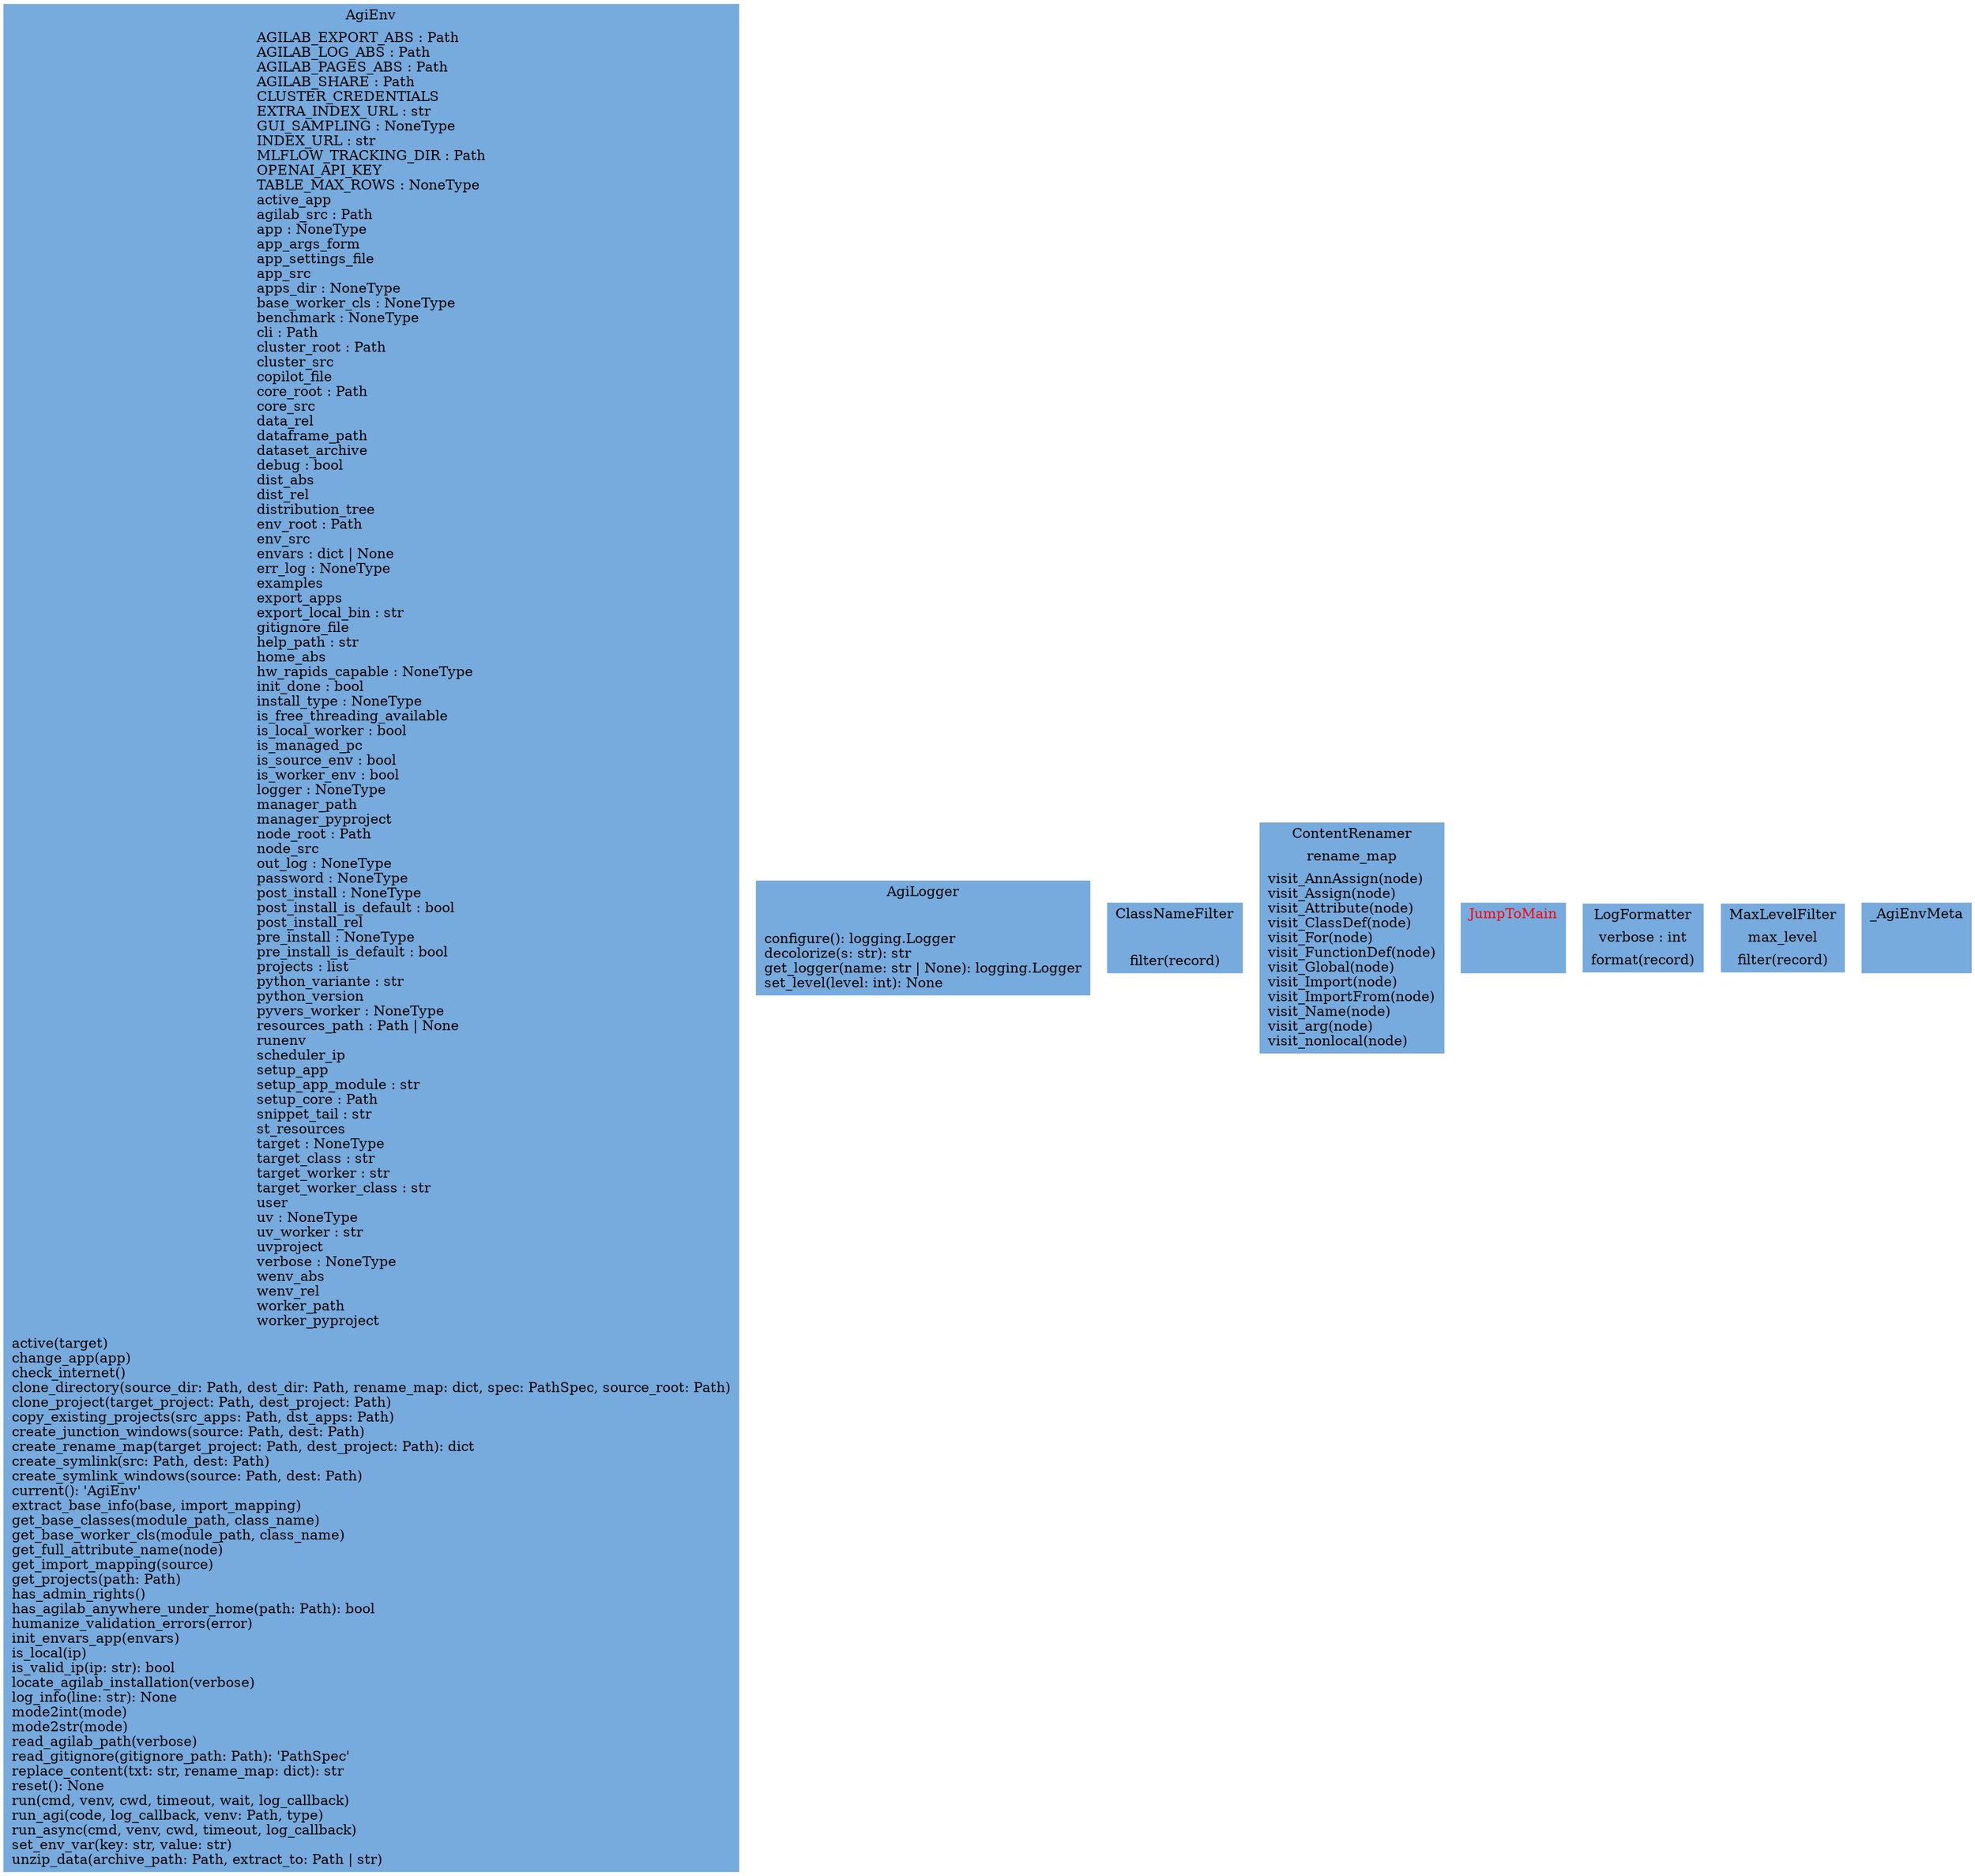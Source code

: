 digraph "classes_agi_env" {
rankdir=BT
charset="utf-8"
"agilab.core.agi-env.src.agi_env.agi_env.AgiEnv" [color="#77AADD", fontcolor="black", label=<{AgiEnv|AGILAB_EXPORT_ABS : Path<br ALIGN="LEFT"/>AGILAB_LOG_ABS : Path<br ALIGN="LEFT"/>AGILAB_PAGES_ABS : Path<br ALIGN="LEFT"/>AGILAB_SHARE : Path<br ALIGN="LEFT"/>CLUSTER_CREDENTIALS<br ALIGN="LEFT"/>EXTRA_INDEX_URL : str<br ALIGN="LEFT"/>GUI_SAMPLING : NoneType<br ALIGN="LEFT"/>INDEX_URL : str<br ALIGN="LEFT"/>MLFLOW_TRACKING_DIR : Path<br ALIGN="LEFT"/>OPENAI_API_KEY<br ALIGN="LEFT"/>TABLE_MAX_ROWS : NoneType<br ALIGN="LEFT"/>active_app<br ALIGN="LEFT"/>agilab_src : Path<br ALIGN="LEFT"/>app : NoneType<br ALIGN="LEFT"/>app_args_form<br ALIGN="LEFT"/>app_settings_file<br ALIGN="LEFT"/>app_src<br ALIGN="LEFT"/>apps_dir : NoneType<br ALIGN="LEFT"/>base_worker_cls : NoneType<br ALIGN="LEFT"/>benchmark : NoneType<br ALIGN="LEFT"/>cli : Path<br ALIGN="LEFT"/>cluster_root : Path<br ALIGN="LEFT"/>cluster_src<br ALIGN="LEFT"/>copilot_file<br ALIGN="LEFT"/>core_root : Path<br ALIGN="LEFT"/>core_src<br ALIGN="LEFT"/>data_rel<br ALIGN="LEFT"/>dataframe_path<br ALIGN="LEFT"/>dataset_archive<br ALIGN="LEFT"/>debug : bool<br ALIGN="LEFT"/>dist_abs<br ALIGN="LEFT"/>dist_rel<br ALIGN="LEFT"/>distribution_tree<br ALIGN="LEFT"/>env_root : Path<br ALIGN="LEFT"/>env_src<br ALIGN="LEFT"/>envars : dict \| None<br ALIGN="LEFT"/>err_log : NoneType<br ALIGN="LEFT"/>examples<br ALIGN="LEFT"/>export_apps<br ALIGN="LEFT"/>export_local_bin : str<br ALIGN="LEFT"/>gitignore_file<br ALIGN="LEFT"/>help_path : str<br ALIGN="LEFT"/>home_abs<br ALIGN="LEFT"/>hw_rapids_capable : NoneType<br ALIGN="LEFT"/>init_done : bool<br ALIGN="LEFT"/>install_type : NoneType<br ALIGN="LEFT"/>is_free_threading_available<br ALIGN="LEFT"/>is_local_worker : bool<br ALIGN="LEFT"/>is_managed_pc<br ALIGN="LEFT"/>is_source_env : bool<br ALIGN="LEFT"/>is_worker_env : bool<br ALIGN="LEFT"/>logger : NoneType<br ALIGN="LEFT"/>manager_path<br ALIGN="LEFT"/>manager_pyproject<br ALIGN="LEFT"/>node_root : Path<br ALIGN="LEFT"/>node_src<br ALIGN="LEFT"/>out_log : NoneType<br ALIGN="LEFT"/>password : NoneType<br ALIGN="LEFT"/>post_install : NoneType<br ALIGN="LEFT"/>post_install_is_default : bool<br ALIGN="LEFT"/>post_install_rel<br ALIGN="LEFT"/>pre_install : NoneType<br ALIGN="LEFT"/>pre_install_is_default : bool<br ALIGN="LEFT"/>projects : list<br ALIGN="LEFT"/>python_variante : str<br ALIGN="LEFT"/>python_version<br ALIGN="LEFT"/>pyvers_worker : NoneType<br ALIGN="LEFT"/>resources_path : Path \| None<br ALIGN="LEFT"/>runenv<br ALIGN="LEFT"/>scheduler_ip<br ALIGN="LEFT"/>setup_app<br ALIGN="LEFT"/>setup_app_module : str<br ALIGN="LEFT"/>setup_core : Path<br ALIGN="LEFT"/>snippet_tail : str<br ALIGN="LEFT"/>st_resources<br ALIGN="LEFT"/>target : NoneType<br ALIGN="LEFT"/>target_class : str<br ALIGN="LEFT"/>target_worker : str<br ALIGN="LEFT"/>target_worker_class : str<br ALIGN="LEFT"/>user<br ALIGN="LEFT"/>uv : NoneType<br ALIGN="LEFT"/>uv_worker : str<br ALIGN="LEFT"/>uvproject<br ALIGN="LEFT"/>verbose : NoneType<br ALIGN="LEFT"/>wenv_abs<br ALIGN="LEFT"/>wenv_rel<br ALIGN="LEFT"/>worker_path<br ALIGN="LEFT"/>worker_pyproject<br ALIGN="LEFT"/>|active(target)<br ALIGN="LEFT"/>change_app(app)<br ALIGN="LEFT"/>check_internet()<br ALIGN="LEFT"/>clone_directory(source_dir: Path, dest_dir: Path, rename_map: dict, spec: PathSpec, source_root: Path)<br ALIGN="LEFT"/>clone_project(target_project: Path, dest_project: Path)<br ALIGN="LEFT"/>copy_existing_projects(src_apps: Path, dst_apps: Path)<br ALIGN="LEFT"/>create_junction_windows(source: Path, dest: Path)<br ALIGN="LEFT"/>create_rename_map(target_project: Path, dest_project: Path): dict<br ALIGN="LEFT"/>create_symlink(src: Path, dest: Path)<br ALIGN="LEFT"/>create_symlink_windows(source: Path, dest: Path)<br ALIGN="LEFT"/>current(): 'AgiEnv'<br ALIGN="LEFT"/>extract_base_info(base, import_mapping)<br ALIGN="LEFT"/>get_base_classes(module_path, class_name)<br ALIGN="LEFT"/>get_base_worker_cls(module_path, class_name)<br ALIGN="LEFT"/>get_full_attribute_name(node)<br ALIGN="LEFT"/>get_import_mapping(source)<br ALIGN="LEFT"/>get_projects(path: Path)<br ALIGN="LEFT"/>has_admin_rights()<br ALIGN="LEFT"/>has_agilab_anywhere_under_home(path: Path): bool<br ALIGN="LEFT"/>humanize_validation_errors(error)<br ALIGN="LEFT"/>init_envars_app(envars)<br ALIGN="LEFT"/>is_local(ip)<br ALIGN="LEFT"/>is_valid_ip(ip: str): bool<br ALIGN="LEFT"/>locate_agilab_installation(verbose)<br ALIGN="LEFT"/>log_info(line: str): None<br ALIGN="LEFT"/>mode2int(mode)<br ALIGN="LEFT"/>mode2str(mode)<br ALIGN="LEFT"/>read_agilab_path(verbose)<br ALIGN="LEFT"/>read_gitignore(gitignore_path: Path): 'PathSpec'<br ALIGN="LEFT"/>replace_content(txt: str, rename_map: dict): str<br ALIGN="LEFT"/>reset(): None<br ALIGN="LEFT"/>run(cmd, venv, cwd, timeout, wait, log_callback)<br ALIGN="LEFT"/>run_agi(code, log_callback, venv: Path, type)<br ALIGN="LEFT"/>run_async(cmd, venv, cwd, timeout, log_callback)<br ALIGN="LEFT"/>set_env_var(key: str, value: str)<br ALIGN="LEFT"/>unzip_data(archive_path: Path, extract_to: Path \| str)<br ALIGN="LEFT"/>}>, shape="record", style="filled"];
"agilab.core.agi-env.src.agi_env.agi_logger.AgiLogger" [color="#77AADD", fontcolor="black", label=<{AgiLogger|<br ALIGN="LEFT"/>|configure(): logging.Logger<br ALIGN="LEFT"/>decolorize(s: str): str<br ALIGN="LEFT"/>get_logger(name: str \| None): logging.Logger<br ALIGN="LEFT"/>set_level(level: int): None<br ALIGN="LEFT"/>}>, shape="record", style="filled"];
"agilab.core.agi-env.src.agi_env.agi_logger.ClassNameFilter" [color="#77AADD", fontcolor="black", label=<{ClassNameFilter|<br ALIGN="LEFT"/>|filter(record)<br ALIGN="LEFT"/>}>, shape="record", style="filled"];
"agilab.core.agi-env.src.agi_env.agi_env.ContentRenamer" [color="#77AADD", fontcolor="black", label=<{ContentRenamer|rename_map<br ALIGN="LEFT"/>|visit_AnnAssign(node)<br ALIGN="LEFT"/>visit_Assign(node)<br ALIGN="LEFT"/>visit_Attribute(node)<br ALIGN="LEFT"/>visit_ClassDef(node)<br ALIGN="LEFT"/>visit_For(node)<br ALIGN="LEFT"/>visit_FunctionDef(node)<br ALIGN="LEFT"/>visit_Global(node)<br ALIGN="LEFT"/>visit_Import(node)<br ALIGN="LEFT"/>visit_ImportFrom(node)<br ALIGN="LEFT"/>visit_Name(node)<br ALIGN="LEFT"/>visit_arg(node)<br ALIGN="LEFT"/>visit_nonlocal(node)<br ALIGN="LEFT"/>}>, shape="record", style="filled"];
"agilab.core.agi-env.src.agi_env.pagelib.JumpToMain" [color="#77AADD", fontcolor="red", label=<{JumpToMain|<br ALIGN="LEFT"/>|}>, shape="record", style="filled"];
"agilab.core.agi-env.src.agi_env.agi_logger.LogFormatter" [color="#77AADD", fontcolor="black", label=<{LogFormatter|verbose : int<br ALIGN="LEFT"/>|format(record)<br ALIGN="LEFT"/>}>, shape="record", style="filled"];
"agilab.core.agi-env.src.agi_env.agi_logger.MaxLevelFilter" [color="#77AADD", fontcolor="black", label=<{MaxLevelFilter|max_level<br ALIGN="LEFT"/>|filter(record)<br ALIGN="LEFT"/>}>, shape="record", style="filled"];
"agilab.core.agi-env.src.agi_env.agi_env._AgiEnvMeta" [color="#77AADD", fontcolor="black", label=<{_AgiEnvMeta|<br ALIGN="LEFT"/>|}>, shape="record", style="filled"];
}
